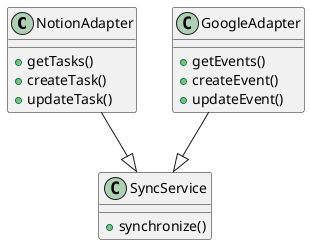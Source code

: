 @startuml

class NotionAdapter {
  +getTasks()
  +createTask()
  +updateTask()
}

class GoogleAdapter {
  +getEvents()
  +createEvent()
  +updateEvent()
}

class SyncService {
  +synchronize()
}

NotionAdapter --|> SyncService
GoogleAdapter --|> SyncService

@enduml
